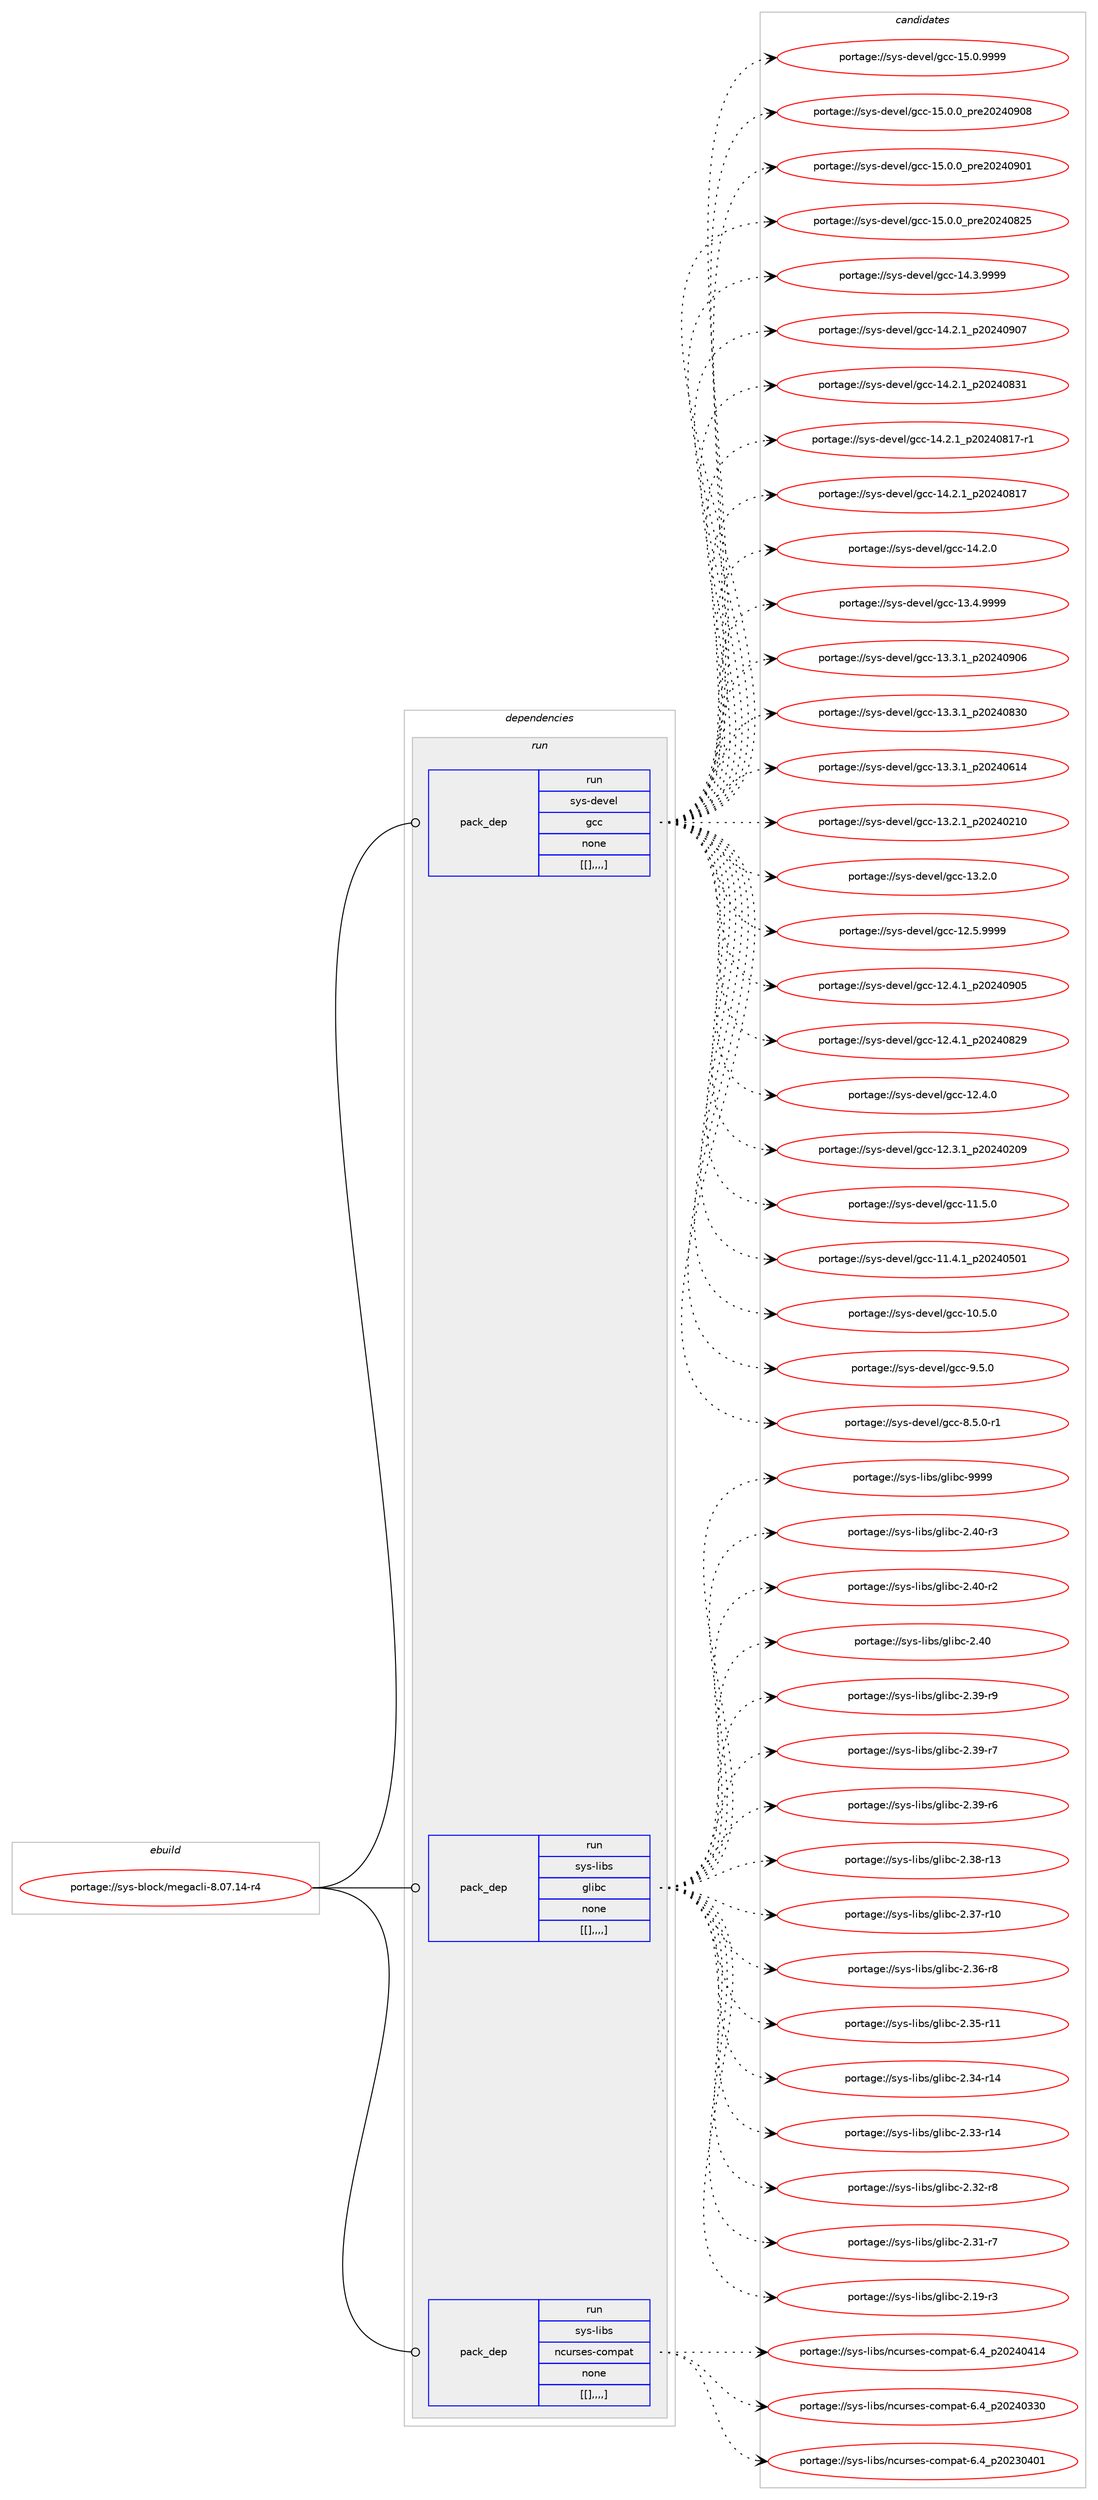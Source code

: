 digraph prolog {

# *************
# Graph options
# *************

newrank=true;
concentrate=true;
compound=true;
graph [rankdir=LR,fontname=Helvetica,fontsize=10,ranksep=1.5];#, ranksep=2.5, nodesep=0.2];
edge  [arrowhead=vee];
node  [fontname=Helvetica,fontsize=10];

# **********
# The ebuild
# **********

subgraph cluster_leftcol {
color=gray;
label=<<i>ebuild</i>>;
id [label="portage://sys-block/megacli-8.07.14-r4", color=red, width=4, href="../sys-block/megacli-8.07.14-r4.svg"];
}

# ****************
# The dependencies
# ****************

subgraph cluster_midcol {
color=gray;
label=<<i>dependencies</i>>;
subgraph cluster_compile {
fillcolor="#eeeeee";
style=filled;
label=<<i>compile</i>>;
}
subgraph cluster_compileandrun {
fillcolor="#eeeeee";
style=filled;
label=<<i>compile and run</i>>;
}
subgraph cluster_run {
fillcolor="#eeeeee";
style=filled;
label=<<i>run</i>>;
subgraph pack324011 {
dependency444991 [label=<<TABLE BORDER="0" CELLBORDER="1" CELLSPACING="0" CELLPADDING="4" WIDTH="220"><TR><TD ROWSPAN="6" CELLPADDING="30">pack_dep</TD></TR><TR><TD WIDTH="110">run</TD></TR><TR><TD>sys-devel</TD></TR><TR><TD>gcc</TD></TR><TR><TD>none</TD></TR><TR><TD>[[],,,,]</TD></TR></TABLE>>, shape=none, color=blue];
}
id:e -> dependency444991:w [weight=20,style="solid",arrowhead="odot"];
subgraph pack324012 {
dependency444992 [label=<<TABLE BORDER="0" CELLBORDER="1" CELLSPACING="0" CELLPADDING="4" WIDTH="220"><TR><TD ROWSPAN="6" CELLPADDING="30">pack_dep</TD></TR><TR><TD WIDTH="110">run</TD></TR><TR><TD>sys-libs</TD></TR><TR><TD>glibc</TD></TR><TR><TD>none</TD></TR><TR><TD>[[],,,,]</TD></TR></TABLE>>, shape=none, color=blue];
}
id:e -> dependency444992:w [weight=20,style="solid",arrowhead="odot"];
subgraph pack324013 {
dependency444993 [label=<<TABLE BORDER="0" CELLBORDER="1" CELLSPACING="0" CELLPADDING="4" WIDTH="220"><TR><TD ROWSPAN="6" CELLPADDING="30">pack_dep</TD></TR><TR><TD WIDTH="110">run</TD></TR><TR><TD>sys-libs</TD></TR><TR><TD>ncurses-compat</TD></TR><TR><TD>none</TD></TR><TR><TD>[[],,,,]</TD></TR></TABLE>>, shape=none, color=blue];
}
id:e -> dependency444993:w [weight=20,style="solid",arrowhead="odot"];
}
}

# **************
# The candidates
# **************

subgraph cluster_choices {
rank=same;
color=gray;
label=<<i>candidates</i>>;

subgraph choice324011 {
color=black;
nodesep=1;
choice1151211154510010111810110847103999945495346484657575757 [label="portage://sys-devel/gcc-15.0.9999", color=red, width=4,href="../sys-devel/gcc-15.0.9999.svg"];
choice1151211154510010111810110847103999945495346484648951121141015048505248574856 [label="portage://sys-devel/gcc-15.0.0_pre20240908", color=red, width=4,href="../sys-devel/gcc-15.0.0_pre20240908.svg"];
choice1151211154510010111810110847103999945495346484648951121141015048505248574849 [label="portage://sys-devel/gcc-15.0.0_pre20240901", color=red, width=4,href="../sys-devel/gcc-15.0.0_pre20240901.svg"];
choice1151211154510010111810110847103999945495346484648951121141015048505248565053 [label="portage://sys-devel/gcc-15.0.0_pre20240825", color=red, width=4,href="../sys-devel/gcc-15.0.0_pre20240825.svg"];
choice1151211154510010111810110847103999945495246514657575757 [label="portage://sys-devel/gcc-14.3.9999", color=red, width=4,href="../sys-devel/gcc-14.3.9999.svg"];
choice1151211154510010111810110847103999945495246504649951125048505248574855 [label="portage://sys-devel/gcc-14.2.1_p20240907", color=red, width=4,href="../sys-devel/gcc-14.2.1_p20240907.svg"];
choice1151211154510010111810110847103999945495246504649951125048505248565149 [label="portage://sys-devel/gcc-14.2.1_p20240831", color=red, width=4,href="../sys-devel/gcc-14.2.1_p20240831.svg"];
choice11512111545100101118101108471039999454952465046499511250485052485649554511449 [label="portage://sys-devel/gcc-14.2.1_p20240817-r1", color=red, width=4,href="../sys-devel/gcc-14.2.1_p20240817-r1.svg"];
choice1151211154510010111810110847103999945495246504649951125048505248564955 [label="portage://sys-devel/gcc-14.2.1_p20240817", color=red, width=4,href="../sys-devel/gcc-14.2.1_p20240817.svg"];
choice1151211154510010111810110847103999945495246504648 [label="portage://sys-devel/gcc-14.2.0", color=red, width=4,href="../sys-devel/gcc-14.2.0.svg"];
choice1151211154510010111810110847103999945495146524657575757 [label="portage://sys-devel/gcc-13.4.9999", color=red, width=4,href="../sys-devel/gcc-13.4.9999.svg"];
choice1151211154510010111810110847103999945495146514649951125048505248574854 [label="portage://sys-devel/gcc-13.3.1_p20240906", color=red, width=4,href="../sys-devel/gcc-13.3.1_p20240906.svg"];
choice1151211154510010111810110847103999945495146514649951125048505248565148 [label="portage://sys-devel/gcc-13.3.1_p20240830", color=red, width=4,href="../sys-devel/gcc-13.3.1_p20240830.svg"];
choice1151211154510010111810110847103999945495146514649951125048505248544952 [label="portage://sys-devel/gcc-13.3.1_p20240614", color=red, width=4,href="../sys-devel/gcc-13.3.1_p20240614.svg"];
choice1151211154510010111810110847103999945495146504649951125048505248504948 [label="portage://sys-devel/gcc-13.2.1_p20240210", color=red, width=4,href="../sys-devel/gcc-13.2.1_p20240210.svg"];
choice1151211154510010111810110847103999945495146504648 [label="portage://sys-devel/gcc-13.2.0", color=red, width=4,href="../sys-devel/gcc-13.2.0.svg"];
choice1151211154510010111810110847103999945495046534657575757 [label="portage://sys-devel/gcc-12.5.9999", color=red, width=4,href="../sys-devel/gcc-12.5.9999.svg"];
choice1151211154510010111810110847103999945495046524649951125048505248574853 [label="portage://sys-devel/gcc-12.4.1_p20240905", color=red, width=4,href="../sys-devel/gcc-12.4.1_p20240905.svg"];
choice1151211154510010111810110847103999945495046524649951125048505248565057 [label="portage://sys-devel/gcc-12.4.1_p20240829", color=red, width=4,href="../sys-devel/gcc-12.4.1_p20240829.svg"];
choice1151211154510010111810110847103999945495046524648 [label="portage://sys-devel/gcc-12.4.0", color=red, width=4,href="../sys-devel/gcc-12.4.0.svg"];
choice1151211154510010111810110847103999945495046514649951125048505248504857 [label="portage://sys-devel/gcc-12.3.1_p20240209", color=red, width=4,href="../sys-devel/gcc-12.3.1_p20240209.svg"];
choice1151211154510010111810110847103999945494946534648 [label="portage://sys-devel/gcc-11.5.0", color=red, width=4,href="../sys-devel/gcc-11.5.0.svg"];
choice1151211154510010111810110847103999945494946524649951125048505248534849 [label="portage://sys-devel/gcc-11.4.1_p20240501", color=red, width=4,href="../sys-devel/gcc-11.4.1_p20240501.svg"];
choice1151211154510010111810110847103999945494846534648 [label="portage://sys-devel/gcc-10.5.0", color=red, width=4,href="../sys-devel/gcc-10.5.0.svg"];
choice11512111545100101118101108471039999455746534648 [label="portage://sys-devel/gcc-9.5.0", color=red, width=4,href="../sys-devel/gcc-9.5.0.svg"];
choice115121115451001011181011084710399994556465346484511449 [label="portage://sys-devel/gcc-8.5.0-r1", color=red, width=4,href="../sys-devel/gcc-8.5.0-r1.svg"];
dependency444991:e -> choice1151211154510010111810110847103999945495346484657575757:w [style=dotted,weight="100"];
dependency444991:e -> choice1151211154510010111810110847103999945495346484648951121141015048505248574856:w [style=dotted,weight="100"];
dependency444991:e -> choice1151211154510010111810110847103999945495346484648951121141015048505248574849:w [style=dotted,weight="100"];
dependency444991:e -> choice1151211154510010111810110847103999945495346484648951121141015048505248565053:w [style=dotted,weight="100"];
dependency444991:e -> choice1151211154510010111810110847103999945495246514657575757:w [style=dotted,weight="100"];
dependency444991:e -> choice1151211154510010111810110847103999945495246504649951125048505248574855:w [style=dotted,weight="100"];
dependency444991:e -> choice1151211154510010111810110847103999945495246504649951125048505248565149:w [style=dotted,weight="100"];
dependency444991:e -> choice11512111545100101118101108471039999454952465046499511250485052485649554511449:w [style=dotted,weight="100"];
dependency444991:e -> choice1151211154510010111810110847103999945495246504649951125048505248564955:w [style=dotted,weight="100"];
dependency444991:e -> choice1151211154510010111810110847103999945495246504648:w [style=dotted,weight="100"];
dependency444991:e -> choice1151211154510010111810110847103999945495146524657575757:w [style=dotted,weight="100"];
dependency444991:e -> choice1151211154510010111810110847103999945495146514649951125048505248574854:w [style=dotted,weight="100"];
dependency444991:e -> choice1151211154510010111810110847103999945495146514649951125048505248565148:w [style=dotted,weight="100"];
dependency444991:e -> choice1151211154510010111810110847103999945495146514649951125048505248544952:w [style=dotted,weight="100"];
dependency444991:e -> choice1151211154510010111810110847103999945495146504649951125048505248504948:w [style=dotted,weight="100"];
dependency444991:e -> choice1151211154510010111810110847103999945495146504648:w [style=dotted,weight="100"];
dependency444991:e -> choice1151211154510010111810110847103999945495046534657575757:w [style=dotted,weight="100"];
dependency444991:e -> choice1151211154510010111810110847103999945495046524649951125048505248574853:w [style=dotted,weight="100"];
dependency444991:e -> choice1151211154510010111810110847103999945495046524649951125048505248565057:w [style=dotted,weight="100"];
dependency444991:e -> choice1151211154510010111810110847103999945495046524648:w [style=dotted,weight="100"];
dependency444991:e -> choice1151211154510010111810110847103999945495046514649951125048505248504857:w [style=dotted,weight="100"];
dependency444991:e -> choice1151211154510010111810110847103999945494946534648:w [style=dotted,weight="100"];
dependency444991:e -> choice1151211154510010111810110847103999945494946524649951125048505248534849:w [style=dotted,weight="100"];
dependency444991:e -> choice1151211154510010111810110847103999945494846534648:w [style=dotted,weight="100"];
dependency444991:e -> choice11512111545100101118101108471039999455746534648:w [style=dotted,weight="100"];
dependency444991:e -> choice115121115451001011181011084710399994556465346484511449:w [style=dotted,weight="100"];
}
subgraph choice324012 {
color=black;
nodesep=1;
choice11512111545108105981154710310810598994557575757 [label="portage://sys-libs/glibc-9999", color=red, width=4,href="../sys-libs/glibc-9999.svg"];
choice115121115451081059811547103108105989945504652484511451 [label="portage://sys-libs/glibc-2.40-r3", color=red, width=4,href="../sys-libs/glibc-2.40-r3.svg"];
choice115121115451081059811547103108105989945504652484511450 [label="portage://sys-libs/glibc-2.40-r2", color=red, width=4,href="../sys-libs/glibc-2.40-r2.svg"];
choice11512111545108105981154710310810598994550465248 [label="portage://sys-libs/glibc-2.40", color=red, width=4,href="../sys-libs/glibc-2.40.svg"];
choice115121115451081059811547103108105989945504651574511457 [label="portage://sys-libs/glibc-2.39-r9", color=red, width=4,href="../sys-libs/glibc-2.39-r9.svg"];
choice115121115451081059811547103108105989945504651574511455 [label="portage://sys-libs/glibc-2.39-r7", color=red, width=4,href="../sys-libs/glibc-2.39-r7.svg"];
choice115121115451081059811547103108105989945504651574511454 [label="portage://sys-libs/glibc-2.39-r6", color=red, width=4,href="../sys-libs/glibc-2.39-r6.svg"];
choice11512111545108105981154710310810598994550465156451144951 [label="portage://sys-libs/glibc-2.38-r13", color=red, width=4,href="../sys-libs/glibc-2.38-r13.svg"];
choice11512111545108105981154710310810598994550465155451144948 [label="portage://sys-libs/glibc-2.37-r10", color=red, width=4,href="../sys-libs/glibc-2.37-r10.svg"];
choice115121115451081059811547103108105989945504651544511456 [label="portage://sys-libs/glibc-2.36-r8", color=red, width=4,href="../sys-libs/glibc-2.36-r8.svg"];
choice11512111545108105981154710310810598994550465153451144949 [label="portage://sys-libs/glibc-2.35-r11", color=red, width=4,href="../sys-libs/glibc-2.35-r11.svg"];
choice11512111545108105981154710310810598994550465152451144952 [label="portage://sys-libs/glibc-2.34-r14", color=red, width=4,href="../sys-libs/glibc-2.34-r14.svg"];
choice11512111545108105981154710310810598994550465151451144952 [label="portage://sys-libs/glibc-2.33-r14", color=red, width=4,href="../sys-libs/glibc-2.33-r14.svg"];
choice115121115451081059811547103108105989945504651504511456 [label="portage://sys-libs/glibc-2.32-r8", color=red, width=4,href="../sys-libs/glibc-2.32-r8.svg"];
choice115121115451081059811547103108105989945504651494511455 [label="portage://sys-libs/glibc-2.31-r7", color=red, width=4,href="../sys-libs/glibc-2.31-r7.svg"];
choice115121115451081059811547103108105989945504649574511451 [label="portage://sys-libs/glibc-2.19-r3", color=red, width=4,href="../sys-libs/glibc-2.19-r3.svg"];
dependency444992:e -> choice11512111545108105981154710310810598994557575757:w [style=dotted,weight="100"];
dependency444992:e -> choice115121115451081059811547103108105989945504652484511451:w [style=dotted,weight="100"];
dependency444992:e -> choice115121115451081059811547103108105989945504652484511450:w [style=dotted,weight="100"];
dependency444992:e -> choice11512111545108105981154710310810598994550465248:w [style=dotted,weight="100"];
dependency444992:e -> choice115121115451081059811547103108105989945504651574511457:w [style=dotted,weight="100"];
dependency444992:e -> choice115121115451081059811547103108105989945504651574511455:w [style=dotted,weight="100"];
dependency444992:e -> choice115121115451081059811547103108105989945504651574511454:w [style=dotted,weight="100"];
dependency444992:e -> choice11512111545108105981154710310810598994550465156451144951:w [style=dotted,weight="100"];
dependency444992:e -> choice11512111545108105981154710310810598994550465155451144948:w [style=dotted,weight="100"];
dependency444992:e -> choice115121115451081059811547103108105989945504651544511456:w [style=dotted,weight="100"];
dependency444992:e -> choice11512111545108105981154710310810598994550465153451144949:w [style=dotted,weight="100"];
dependency444992:e -> choice11512111545108105981154710310810598994550465152451144952:w [style=dotted,weight="100"];
dependency444992:e -> choice11512111545108105981154710310810598994550465151451144952:w [style=dotted,weight="100"];
dependency444992:e -> choice115121115451081059811547103108105989945504651504511456:w [style=dotted,weight="100"];
dependency444992:e -> choice115121115451081059811547103108105989945504651494511455:w [style=dotted,weight="100"];
dependency444992:e -> choice115121115451081059811547103108105989945504649574511451:w [style=dotted,weight="100"];
}
subgraph choice324013 {
color=black;
nodesep=1;
choice1151211154510810598115471109911711411510111545991111091129711645544652951125048505248524952 [label="portage://sys-libs/ncurses-compat-6.4_p20240414", color=red, width=4,href="../sys-libs/ncurses-compat-6.4_p20240414.svg"];
choice1151211154510810598115471109911711411510111545991111091129711645544652951125048505248515148 [label="portage://sys-libs/ncurses-compat-6.4_p20240330", color=red, width=4,href="../sys-libs/ncurses-compat-6.4_p20240330.svg"];
choice1151211154510810598115471109911711411510111545991111091129711645544652951125048505148524849 [label="portage://sys-libs/ncurses-compat-6.4_p20230401", color=red, width=4,href="../sys-libs/ncurses-compat-6.4_p20230401.svg"];
dependency444993:e -> choice1151211154510810598115471109911711411510111545991111091129711645544652951125048505248524952:w [style=dotted,weight="100"];
dependency444993:e -> choice1151211154510810598115471109911711411510111545991111091129711645544652951125048505248515148:w [style=dotted,weight="100"];
dependency444993:e -> choice1151211154510810598115471109911711411510111545991111091129711645544652951125048505148524849:w [style=dotted,weight="100"];
}
}

}
